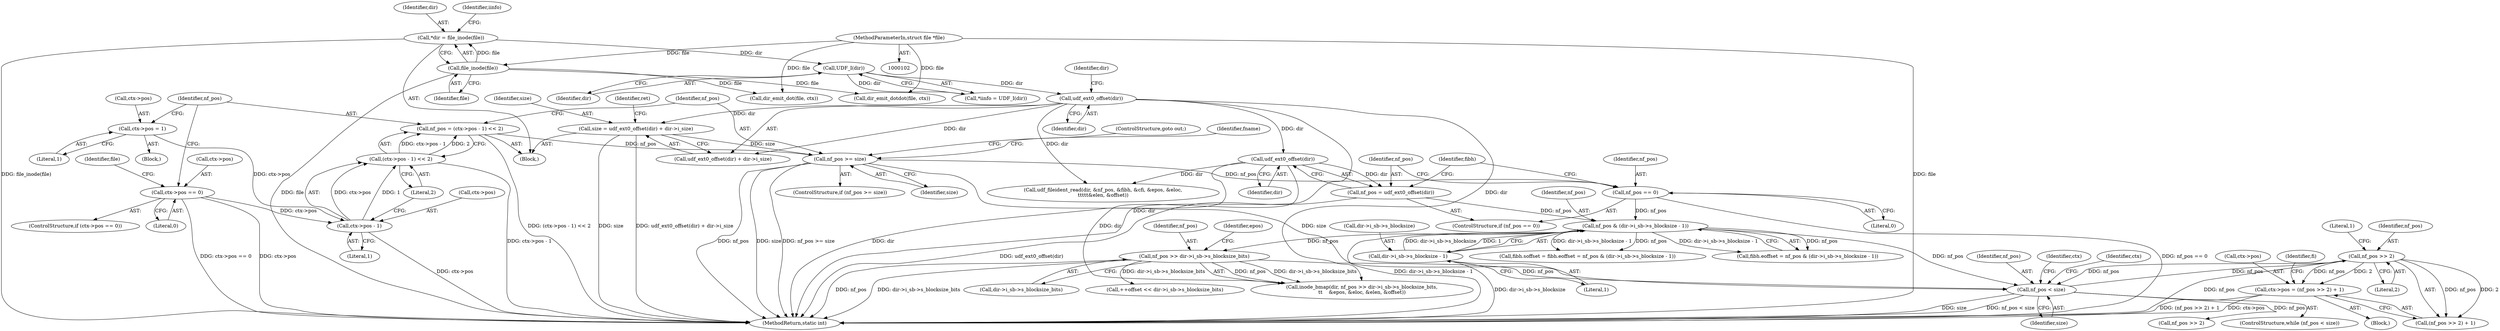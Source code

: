 digraph "0_linux_0e5cc9a40ada6046e6bc3bdfcd0c0d7e4b706b14@pointer" {
"1000458" [label="(Call,ctx->pos = (nf_pos >> 2) + 1)"];
"1000463" [label="(Call,nf_pos >> 2)"];
"1000453" [label="(Call,nf_pos < size)"];
"1000239" [label="(Call,nf_pos >> dir->i_sb->s_blocksize_bits)"];
"1000219" [label="(Call,nf_pos & (dir->i_sb->s_blocksize - 1))"];
"1000207" [label="(Call,nf_pos = udf_ext0_offset(dir))"];
"1000209" [label="(Call,udf_ext0_offset(dir))"];
"1000137" [label="(Call,udf_ext0_offset(dir))"];
"1000114" [label="(Call,UDF_I(dir))"];
"1000107" [label="(Call,*dir = file_inode(file))"];
"1000109" [label="(Call,file_inode(file))"];
"1000103" [label="(MethodParameterIn,struct file *file)"];
"1000204" [label="(Call,nf_pos == 0)"];
"1000185" [label="(Call,nf_pos >= size)"];
"1000175" [label="(Call,nf_pos = (ctx->pos - 1) << 2)"];
"1000177" [label="(Call,(ctx->pos - 1) << 2)"];
"1000178" [label="(Call,ctx->pos - 1)"];
"1000157" [label="(Call,ctx->pos == 0)"];
"1000170" [label="(Call,ctx->pos = 1)"];
"1000134" [label="(Call,size = udf_ext0_offset(dir) + dir->i_size)"];
"1000221" [label="(Call,dir->i_sb->s_blocksize - 1)"];
"1000108" [label="(Identifier,dir)"];
"1000456" [label="(Block,)"];
"1000206" [label="(Literal,0)"];
"1000466" [label="(Literal,1)"];
"1000184" [label="(ControlStructure,if (nf_pos >= size))"];
"1000109" [label="(Call,file_inode(file))"];
"1000453" [label="(Call,nf_pos < size)"];
"1000274" [label="(Call,++offset << dir->i_sb->s_blocksize_bits)"];
"1000463" [label="(Call,nf_pos >> 2)"];
"1000247" [label="(Identifier,epos)"];
"1000220" [label="(Identifier,nf_pos)"];
"1000455" [label="(Identifier,size)"];
"1000219" [label="(Call,nf_pos & (dir->i_sb->s_blocksize - 1))"];
"1000454" [label="(Identifier,nf_pos)"];
"1000204" [label="(Call,nf_pos == 0)"];
"1000138" [label="(Identifier,dir)"];
"1000182" [label="(Literal,1)"];
"1000464" [label="(Identifier,nf_pos)"];
"1000465" [label="(Literal,2)"];
"1000221" [label="(Call,dir->i_sb->s_blocksize - 1)"];
"1000469" [label="(Call,udf_fileident_read(dir, &nf_pos, &fibh, &cfi, &epos, &eloc,\n\t\t\t\t\t&elen, &offset))"];
"1000237" [label="(Call,inode_bmap(dir, nf_pos >> dir->i_sb->s_blocksize_bits,\n\t\t    &epos, &eloc, &elen, &offset))"];
"1000114" [label="(Call,UDF_I(dir))"];
"1000179" [label="(Call,ctx->pos)"];
"1000136" [label="(Call,udf_ext0_offset(dir) + dir->i_size)"];
"1000157" [label="(Call,ctx->pos == 0)"];
"1000151" [label="(Identifier,ret)"];
"1000115" [label="(Identifier,dir)"];
"1000110" [label="(Identifier,file)"];
"1000166" [label="(Identifier,file)"];
"1000188" [label="(ControlStructure,goto out;)"];
"1000205" [label="(Identifier,nf_pos)"];
"1000174" [label="(Literal,1)"];
"1000240" [label="(Identifier,nf_pos)"];
"1000213" [label="(Identifier,fibh)"];
"1000207" [label="(Call,nf_pos = udf_ext0_offset(dir))"];
"1000113" [label="(Identifier,iinfo)"];
"1000178" [label="(Call,ctx->pos - 1)"];
"1000135" [label="(Identifier,size)"];
"1000668" [label="(Call,nf_pos >> 2)"];
"1000190" [label="(Identifier,fname)"];
"1000170" [label="(Call,ctx->pos = 1)"];
"1000186" [label="(Identifier,nf_pos)"];
"1000208" [label="(Identifier,nf_pos)"];
"1000137" [label="(Call,udf_ext0_offset(dir))"];
"1000176" [label="(Identifier,nf_pos)"];
"1000187" [label="(Identifier,size)"];
"1000156" [label="(ControlStructure,if (ctx->pos == 0))"];
"1000211" [label="(Call,fibh.soffset = fibh.eoffset = nf_pos & (dir->i_sb->s_blocksize - 1))"];
"1000459" [label="(Call,ctx->pos)"];
"1000241" [label="(Call,dir->i_sb->s_blocksize_bits)"];
"1000112" [label="(Call,*iinfo = UDF_I(dir))"];
"1000227" [label="(Literal,1)"];
"1000165" [label="(Call,dir_emit_dot(file, ctx))"];
"1000175" [label="(Call,nf_pos = (ctx->pos - 1) << 2)"];
"1000222" [label="(Call,dir->i_sb->s_blocksize)"];
"1000239" [label="(Call,nf_pos >> dir->i_sb->s_blocksize_bits)"];
"1000161" [label="(Literal,0)"];
"1000183" [label="(Literal,2)"];
"1000158" [label="(Call,ctx->pos)"];
"1000210" [label="(Identifier,dir)"];
"1000697" [label="(MethodReturn,static int)"];
"1000107" [label="(Call,*dir = file_inode(file))"];
"1000458" [label="(Call,ctx->pos = (nf_pos >> 2) + 1)"];
"1000665" [label="(Identifier,ctx)"];
"1000185" [label="(Call,nf_pos >= size)"];
"1000203" [label="(ControlStructure,if (nf_pos == 0))"];
"1000134" [label="(Call,size = udf_ext0_offset(dir) + dir->i_size)"];
"1000177" [label="(Call,(ctx->pos - 1) << 2)"];
"1000209" [label="(Call,udf_ext0_offset(dir))"];
"1000462" [label="(Call,(nf_pos >> 2) + 1)"];
"1000171" [label="(Call,ctx->pos)"];
"1000103" [label="(MethodParameterIn,struct file *file)"];
"1000162" [label="(Block,)"];
"1000460" [label="(Identifier,ctx)"];
"1000468" [label="(Identifier,fi)"];
"1000215" [label="(Call,fibh.eoffset = nf_pos & (dir->i_sb->s_blocksize - 1))"];
"1000619" [label="(Call,dir_emit_dotdot(file, ctx))"];
"1000105" [label="(Block,)"];
"1000140" [label="(Identifier,dir)"];
"1000452" [label="(ControlStructure,while (nf_pos < size))"];
"1000458" -> "1000456"  [label="AST: "];
"1000458" -> "1000462"  [label="CFG: "];
"1000459" -> "1000458"  [label="AST: "];
"1000462" -> "1000458"  [label="AST: "];
"1000468" -> "1000458"  [label="CFG: "];
"1000458" -> "1000697"  [label="DDG: ctx->pos"];
"1000458" -> "1000697"  [label="DDG: (nf_pos >> 2) + 1"];
"1000463" -> "1000458"  [label="DDG: nf_pos"];
"1000463" -> "1000458"  [label="DDG: 2"];
"1000463" -> "1000462"  [label="AST: "];
"1000463" -> "1000465"  [label="CFG: "];
"1000464" -> "1000463"  [label="AST: "];
"1000465" -> "1000463"  [label="AST: "];
"1000466" -> "1000463"  [label="CFG: "];
"1000463" -> "1000697"  [label="DDG: nf_pos"];
"1000463" -> "1000453"  [label="DDG: nf_pos"];
"1000463" -> "1000462"  [label="DDG: nf_pos"];
"1000463" -> "1000462"  [label="DDG: 2"];
"1000453" -> "1000463"  [label="DDG: nf_pos"];
"1000453" -> "1000452"  [label="AST: "];
"1000453" -> "1000455"  [label="CFG: "];
"1000454" -> "1000453"  [label="AST: "];
"1000455" -> "1000453"  [label="AST: "];
"1000460" -> "1000453"  [label="CFG: "];
"1000665" -> "1000453"  [label="CFG: "];
"1000453" -> "1000697"  [label="DDG: size"];
"1000453" -> "1000697"  [label="DDG: nf_pos < size"];
"1000239" -> "1000453"  [label="DDG: nf_pos"];
"1000219" -> "1000453"  [label="DDG: nf_pos"];
"1000185" -> "1000453"  [label="DDG: size"];
"1000453" -> "1000668"  [label="DDG: nf_pos"];
"1000239" -> "1000237"  [label="AST: "];
"1000239" -> "1000241"  [label="CFG: "];
"1000240" -> "1000239"  [label="AST: "];
"1000241" -> "1000239"  [label="AST: "];
"1000247" -> "1000239"  [label="CFG: "];
"1000239" -> "1000697"  [label="DDG: nf_pos"];
"1000239" -> "1000697"  [label="DDG: dir->i_sb->s_blocksize_bits"];
"1000239" -> "1000237"  [label="DDG: nf_pos"];
"1000239" -> "1000237"  [label="DDG: dir->i_sb->s_blocksize_bits"];
"1000219" -> "1000239"  [label="DDG: nf_pos"];
"1000239" -> "1000274"  [label="DDG: dir->i_sb->s_blocksize_bits"];
"1000219" -> "1000215"  [label="AST: "];
"1000219" -> "1000221"  [label="CFG: "];
"1000220" -> "1000219"  [label="AST: "];
"1000221" -> "1000219"  [label="AST: "];
"1000215" -> "1000219"  [label="CFG: "];
"1000219" -> "1000697"  [label="DDG: dir->i_sb->s_blocksize - 1"];
"1000219" -> "1000211"  [label="DDG: nf_pos"];
"1000219" -> "1000211"  [label="DDG: dir->i_sb->s_blocksize - 1"];
"1000219" -> "1000215"  [label="DDG: nf_pos"];
"1000219" -> "1000215"  [label="DDG: dir->i_sb->s_blocksize - 1"];
"1000207" -> "1000219"  [label="DDG: nf_pos"];
"1000204" -> "1000219"  [label="DDG: nf_pos"];
"1000221" -> "1000219"  [label="DDG: dir->i_sb->s_blocksize"];
"1000221" -> "1000219"  [label="DDG: 1"];
"1000207" -> "1000203"  [label="AST: "];
"1000207" -> "1000209"  [label="CFG: "];
"1000208" -> "1000207"  [label="AST: "];
"1000209" -> "1000207"  [label="AST: "];
"1000213" -> "1000207"  [label="CFG: "];
"1000207" -> "1000697"  [label="DDG: udf_ext0_offset(dir)"];
"1000209" -> "1000207"  [label="DDG: dir"];
"1000209" -> "1000210"  [label="CFG: "];
"1000210" -> "1000209"  [label="AST: "];
"1000209" -> "1000697"  [label="DDG: dir"];
"1000137" -> "1000209"  [label="DDG: dir"];
"1000209" -> "1000237"  [label="DDG: dir"];
"1000209" -> "1000469"  [label="DDG: dir"];
"1000137" -> "1000136"  [label="AST: "];
"1000137" -> "1000138"  [label="CFG: "];
"1000138" -> "1000137"  [label="AST: "];
"1000140" -> "1000137"  [label="CFG: "];
"1000137" -> "1000697"  [label="DDG: dir"];
"1000137" -> "1000134"  [label="DDG: dir"];
"1000137" -> "1000136"  [label="DDG: dir"];
"1000114" -> "1000137"  [label="DDG: dir"];
"1000137" -> "1000237"  [label="DDG: dir"];
"1000137" -> "1000469"  [label="DDG: dir"];
"1000114" -> "1000112"  [label="AST: "];
"1000114" -> "1000115"  [label="CFG: "];
"1000115" -> "1000114"  [label="AST: "];
"1000112" -> "1000114"  [label="CFG: "];
"1000114" -> "1000112"  [label="DDG: dir"];
"1000107" -> "1000114"  [label="DDG: dir"];
"1000107" -> "1000105"  [label="AST: "];
"1000107" -> "1000109"  [label="CFG: "];
"1000108" -> "1000107"  [label="AST: "];
"1000109" -> "1000107"  [label="AST: "];
"1000113" -> "1000107"  [label="CFG: "];
"1000107" -> "1000697"  [label="DDG: file_inode(file)"];
"1000109" -> "1000107"  [label="DDG: file"];
"1000109" -> "1000110"  [label="CFG: "];
"1000110" -> "1000109"  [label="AST: "];
"1000109" -> "1000697"  [label="DDG: file"];
"1000103" -> "1000109"  [label="DDG: file"];
"1000109" -> "1000165"  [label="DDG: file"];
"1000109" -> "1000619"  [label="DDG: file"];
"1000103" -> "1000102"  [label="AST: "];
"1000103" -> "1000697"  [label="DDG: file"];
"1000103" -> "1000165"  [label="DDG: file"];
"1000103" -> "1000619"  [label="DDG: file"];
"1000204" -> "1000203"  [label="AST: "];
"1000204" -> "1000206"  [label="CFG: "];
"1000205" -> "1000204"  [label="AST: "];
"1000206" -> "1000204"  [label="AST: "];
"1000208" -> "1000204"  [label="CFG: "];
"1000213" -> "1000204"  [label="CFG: "];
"1000204" -> "1000697"  [label="DDG: nf_pos == 0"];
"1000185" -> "1000204"  [label="DDG: nf_pos"];
"1000185" -> "1000184"  [label="AST: "];
"1000185" -> "1000187"  [label="CFG: "];
"1000186" -> "1000185"  [label="AST: "];
"1000187" -> "1000185"  [label="AST: "];
"1000188" -> "1000185"  [label="CFG: "];
"1000190" -> "1000185"  [label="CFG: "];
"1000185" -> "1000697"  [label="DDG: nf_pos"];
"1000185" -> "1000697"  [label="DDG: size"];
"1000185" -> "1000697"  [label="DDG: nf_pos >= size"];
"1000175" -> "1000185"  [label="DDG: nf_pos"];
"1000134" -> "1000185"  [label="DDG: size"];
"1000175" -> "1000105"  [label="AST: "];
"1000175" -> "1000177"  [label="CFG: "];
"1000176" -> "1000175"  [label="AST: "];
"1000177" -> "1000175"  [label="AST: "];
"1000186" -> "1000175"  [label="CFG: "];
"1000175" -> "1000697"  [label="DDG: (ctx->pos - 1) << 2"];
"1000177" -> "1000175"  [label="DDG: ctx->pos - 1"];
"1000177" -> "1000175"  [label="DDG: 2"];
"1000177" -> "1000183"  [label="CFG: "];
"1000178" -> "1000177"  [label="AST: "];
"1000183" -> "1000177"  [label="AST: "];
"1000177" -> "1000697"  [label="DDG: ctx->pos - 1"];
"1000178" -> "1000177"  [label="DDG: ctx->pos"];
"1000178" -> "1000177"  [label="DDG: 1"];
"1000178" -> "1000182"  [label="CFG: "];
"1000179" -> "1000178"  [label="AST: "];
"1000182" -> "1000178"  [label="AST: "];
"1000183" -> "1000178"  [label="CFG: "];
"1000178" -> "1000697"  [label="DDG: ctx->pos"];
"1000157" -> "1000178"  [label="DDG: ctx->pos"];
"1000170" -> "1000178"  [label="DDG: ctx->pos"];
"1000157" -> "1000156"  [label="AST: "];
"1000157" -> "1000161"  [label="CFG: "];
"1000158" -> "1000157"  [label="AST: "];
"1000161" -> "1000157"  [label="AST: "];
"1000166" -> "1000157"  [label="CFG: "];
"1000176" -> "1000157"  [label="CFG: "];
"1000157" -> "1000697"  [label="DDG: ctx->pos == 0"];
"1000157" -> "1000697"  [label="DDG: ctx->pos"];
"1000170" -> "1000162"  [label="AST: "];
"1000170" -> "1000174"  [label="CFG: "];
"1000171" -> "1000170"  [label="AST: "];
"1000174" -> "1000170"  [label="AST: "];
"1000176" -> "1000170"  [label="CFG: "];
"1000134" -> "1000105"  [label="AST: "];
"1000134" -> "1000136"  [label="CFG: "];
"1000135" -> "1000134"  [label="AST: "];
"1000136" -> "1000134"  [label="AST: "];
"1000151" -> "1000134"  [label="CFG: "];
"1000134" -> "1000697"  [label="DDG: size"];
"1000134" -> "1000697"  [label="DDG: udf_ext0_offset(dir) + dir->i_size"];
"1000221" -> "1000227"  [label="CFG: "];
"1000222" -> "1000221"  [label="AST: "];
"1000227" -> "1000221"  [label="AST: "];
"1000221" -> "1000697"  [label="DDG: dir->i_sb->s_blocksize"];
}
